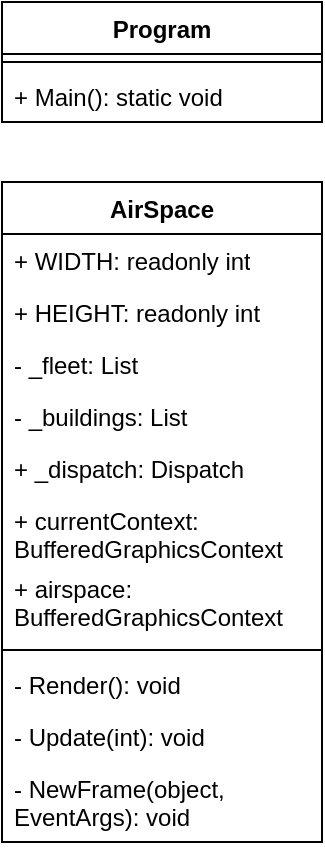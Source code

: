 <mxfile version="24.7.17">
  <diagram id="C5RBs43oDa-KdzZeNtuy" name="Page-1">
    <mxGraphModel dx="1195" dy="703" grid="1" gridSize="10" guides="1" tooltips="1" connect="1" arrows="1" fold="1" page="1" pageScale="1" pageWidth="827" pageHeight="1169" math="0" shadow="0">
      <root>
        <mxCell id="WIyWlLk6GJQsqaUBKTNV-0" />
        <mxCell id="WIyWlLk6GJQsqaUBKTNV-1" parent="WIyWlLk6GJQsqaUBKTNV-0" />
        <mxCell id="11SgxPf1bgnWTi_Vpzqf-0" value="Program" style="swimlane;fontStyle=1;align=center;verticalAlign=top;childLayout=stackLayout;horizontal=1;startSize=26;horizontalStack=0;resizeParent=1;resizeParentMax=0;resizeLast=0;collapsible=1;marginBottom=0;whiteSpace=wrap;html=1;" vertex="1" parent="WIyWlLk6GJQsqaUBKTNV-1">
          <mxGeometry x="330" y="390" width="160" height="60" as="geometry" />
        </mxCell>
        <mxCell id="11SgxPf1bgnWTi_Vpzqf-2" value="" style="line;strokeWidth=1;fillColor=none;align=left;verticalAlign=middle;spacingTop=-1;spacingLeft=3;spacingRight=3;rotatable=0;labelPosition=right;points=[];portConstraint=eastwest;strokeColor=inherit;" vertex="1" parent="11SgxPf1bgnWTi_Vpzqf-0">
          <mxGeometry y="26" width="160" height="8" as="geometry" />
        </mxCell>
        <mxCell id="11SgxPf1bgnWTi_Vpzqf-3" value="+ Main(): static void" style="text;strokeColor=none;fillColor=none;align=left;verticalAlign=top;spacingLeft=4;spacingRight=4;overflow=hidden;rotatable=0;points=[[0,0.5],[1,0.5]];portConstraint=eastwest;whiteSpace=wrap;html=1;" vertex="1" parent="11SgxPf1bgnWTi_Vpzqf-0">
          <mxGeometry y="34" width="160" height="26" as="geometry" />
        </mxCell>
        <mxCell id="11SgxPf1bgnWTi_Vpzqf-5" value="AirSpace" style="swimlane;fontStyle=1;align=center;verticalAlign=top;childLayout=stackLayout;horizontal=1;startSize=26;horizontalStack=0;resizeParent=1;resizeParentMax=0;resizeLast=0;collapsible=1;marginBottom=0;whiteSpace=wrap;html=1;" vertex="1" parent="WIyWlLk6GJQsqaUBKTNV-1">
          <mxGeometry x="330" y="480" width="160" height="330" as="geometry" />
        </mxCell>
        <mxCell id="11SgxPf1bgnWTi_Vpzqf-6" value="+ WIDTH: readonly int" style="text;strokeColor=none;fillColor=none;align=left;verticalAlign=top;spacingLeft=4;spacingRight=4;overflow=hidden;rotatable=0;points=[[0,0.5],[1,0.5]];portConstraint=eastwest;whiteSpace=wrap;html=1;" vertex="1" parent="11SgxPf1bgnWTi_Vpzqf-5">
          <mxGeometry y="26" width="160" height="26" as="geometry" />
        </mxCell>
        <mxCell id="11SgxPf1bgnWTi_Vpzqf-9" value="+ HEIGHT: readonly int" style="text;strokeColor=none;fillColor=none;align=left;verticalAlign=top;spacingLeft=4;spacingRight=4;overflow=hidden;rotatable=0;points=[[0,0.5],[1,0.5]];portConstraint=eastwest;whiteSpace=wrap;html=1;" vertex="1" parent="11SgxPf1bgnWTi_Vpzqf-5">
          <mxGeometry y="52" width="160" height="26" as="geometry" />
        </mxCell>
        <mxCell id="11SgxPf1bgnWTi_Vpzqf-10" value="- _fleet: List&amp;nbsp;" style="text;strokeColor=none;fillColor=none;align=left;verticalAlign=top;spacingLeft=4;spacingRight=4;overflow=hidden;rotatable=0;points=[[0,0.5],[1,0.5]];portConstraint=eastwest;whiteSpace=wrap;html=1;" vertex="1" parent="11SgxPf1bgnWTi_Vpzqf-5">
          <mxGeometry y="78" width="160" height="26" as="geometry" />
        </mxCell>
        <mxCell id="11SgxPf1bgnWTi_Vpzqf-11" value="- _buildings: List" style="text;strokeColor=none;fillColor=none;align=left;verticalAlign=top;spacingLeft=4;spacingRight=4;overflow=hidden;rotatable=0;points=[[0,0.5],[1,0.5]];portConstraint=eastwest;whiteSpace=wrap;html=1;" vertex="1" parent="11SgxPf1bgnWTi_Vpzqf-5">
          <mxGeometry y="104" width="160" height="26" as="geometry" />
        </mxCell>
        <mxCell id="11SgxPf1bgnWTi_Vpzqf-12" value="+ _dispatch: Dispatch" style="text;strokeColor=none;fillColor=none;align=left;verticalAlign=top;spacingLeft=4;spacingRight=4;overflow=hidden;rotatable=0;points=[[0,0.5],[1,0.5]];portConstraint=eastwest;whiteSpace=wrap;html=1;" vertex="1" parent="11SgxPf1bgnWTi_Vpzqf-5">
          <mxGeometry y="130" width="160" height="26" as="geometry" />
        </mxCell>
        <mxCell id="11SgxPf1bgnWTi_Vpzqf-13" value="+ currentContext: BufferedGraphicsContext" style="text;strokeColor=none;fillColor=none;align=left;verticalAlign=top;spacingLeft=4;spacingRight=4;overflow=hidden;rotatable=0;points=[[0,0.5],[1,0.5]];portConstraint=eastwest;whiteSpace=wrap;html=1;" vertex="1" parent="11SgxPf1bgnWTi_Vpzqf-5">
          <mxGeometry y="156" width="160" height="34" as="geometry" />
        </mxCell>
        <mxCell id="11SgxPf1bgnWTi_Vpzqf-14" value="+ airspace: BufferedGraphicsContext" style="text;strokeColor=none;fillColor=none;align=left;verticalAlign=top;spacingLeft=4;spacingRight=4;overflow=hidden;rotatable=0;points=[[0,0.5],[1,0.5]];portConstraint=eastwest;whiteSpace=wrap;html=1;" vertex="1" parent="11SgxPf1bgnWTi_Vpzqf-5">
          <mxGeometry y="190" width="160" height="40" as="geometry" />
        </mxCell>
        <mxCell id="11SgxPf1bgnWTi_Vpzqf-7" value="" style="line;strokeWidth=1;fillColor=none;align=left;verticalAlign=middle;spacingTop=-1;spacingLeft=3;spacingRight=3;rotatable=0;labelPosition=right;points=[];portConstraint=eastwest;strokeColor=inherit;" vertex="1" parent="11SgxPf1bgnWTi_Vpzqf-5">
          <mxGeometry y="230" width="160" height="8" as="geometry" />
        </mxCell>
        <mxCell id="11SgxPf1bgnWTi_Vpzqf-8" value="- Render(): void" style="text;strokeColor=none;fillColor=none;align=left;verticalAlign=top;spacingLeft=4;spacingRight=4;overflow=hidden;rotatable=0;points=[[0,0.5],[1,0.5]];portConstraint=eastwest;whiteSpace=wrap;html=1;" vertex="1" parent="11SgxPf1bgnWTi_Vpzqf-5">
          <mxGeometry y="238" width="160" height="26" as="geometry" />
        </mxCell>
        <mxCell id="11SgxPf1bgnWTi_Vpzqf-15" value="- Update(int): void" style="text;strokeColor=none;fillColor=none;align=left;verticalAlign=top;spacingLeft=4;spacingRight=4;overflow=hidden;rotatable=0;points=[[0,0.5],[1,0.5]];portConstraint=eastwest;whiteSpace=wrap;html=1;" vertex="1" parent="11SgxPf1bgnWTi_Vpzqf-5">
          <mxGeometry y="264" width="160" height="26" as="geometry" />
        </mxCell>
        <mxCell id="11SgxPf1bgnWTi_Vpzqf-16" value="- NewFrame(object, EventArgs): void" style="text;strokeColor=none;fillColor=none;align=left;verticalAlign=top;spacingLeft=4;spacingRight=4;overflow=hidden;rotatable=0;points=[[0,0.5],[1,0.5]];portConstraint=eastwest;whiteSpace=wrap;html=1;" vertex="1" parent="11SgxPf1bgnWTi_Vpzqf-5">
          <mxGeometry y="290" width="160" height="40" as="geometry" />
        </mxCell>
      </root>
    </mxGraphModel>
  </diagram>
</mxfile>
